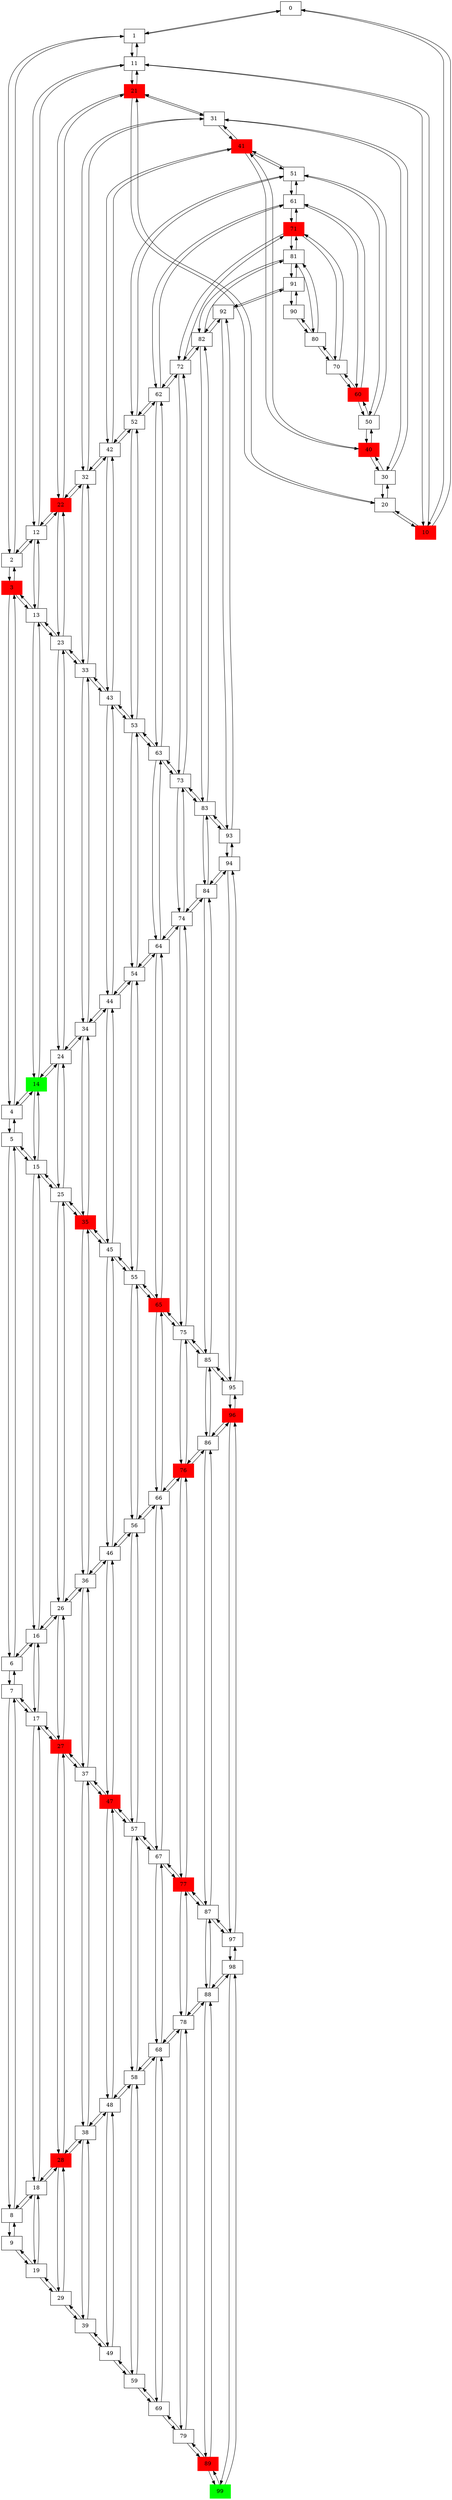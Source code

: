 
digraph G {
0[shape=box, pos="0,0!"]
1[shape=box, pos="0,1!"]
2[shape=box, pos="0,2!"]
3[shape=box,style=filled,color=red, pos="0,3!"]
4[shape=box, pos="0,4!"]
5[shape=box, pos="0,5!"]
6[shape=box, pos="0,6!"]
7[shape=box, pos="0,7!"]
8[shape=box, pos="0,8!"]
9[shape=box, pos="0,9!"]
10[shape=box,style=filled,color=red, pos="1,0!"]
11[shape=box, pos="1,1!"]
12[shape=box, pos="1,2!"]
13[shape=box, pos="1,3!"]
14[shape=box, pos="1,4!"]
15[shape=box, pos="1,5!"]
16[shape=box, pos="1,6!"]
17[shape=box, pos="1,7!"]
18[shape=box, pos="1,8!"]
19[shape=box, pos="1,9!"]
20[shape=box, pos="2,0!"]
21[shape=box,style=filled,color=red, pos="2,1!"]
22[shape=box,style=filled,color=red, pos="2,2!"]
23[shape=box, pos="2,3!"]
24[shape=box, pos="2,4!"]
25[shape=box, pos="2,5!"]
26[shape=box, pos="2,6!"]
27[shape=box,style=filled,color=red, pos="2,7!"]
28[shape=box,style=filled,color=red, pos="2,8!"]
29[shape=box, pos="2,9!"]
30[shape=box, pos="3,0!"]
31[shape=box, pos="3,1!"]
32[shape=box, pos="3,2!"]
33[shape=box, pos="3,3!"]
34[shape=box, pos="3,4!"]
35[shape=box,style=filled,color=red, pos="3,5!"]
36[shape=box, pos="3,6!"]
37[shape=box, pos="3,7!"]
38[shape=box, pos="3,8!"]
39[shape=box, pos="3,9!"]
40[shape=box,style=filled,color=red, pos="4,0!"]
41[shape=box,style=filled,color=red, pos="4,1!"]
42[shape=box, pos="4,2!"]
43[shape=box, pos="4,3!"]
44[shape=box, pos="4,4!"]
45[shape=box, pos="4,5!"]
46[shape=box, pos="4,6!"]
47[shape=box,style=filled,color=red, pos="4,7!"]
48[shape=box, pos="4,8!"]
49[shape=box, pos="4,9!"]
50[shape=box, pos="5,0!"]
51[shape=box, pos="5,1!"]
52[shape=box, pos="5,2!"]
53[shape=box, pos="5,3!"]
54[shape=box, pos="5,4!"]
55[shape=box, pos="5,5!"]
56[shape=box, pos="5,6!"]
57[shape=box, pos="5,7!"]
58[shape=box, pos="5,8!"]
59[shape=box, pos="5,9!"]
60[shape=box,style=filled,color=red, pos="6,0!"]
61[shape=box, pos="6,1!"]
62[shape=box, pos="6,2!"]
63[shape=box, pos="6,3!"]
64[shape=box, pos="6,4!"]
65[shape=box,style=filled,color=red, pos="6,5!"]
66[shape=box, pos="6,6!"]
67[shape=box, pos="6,7!"]
68[shape=box, pos="6,8!"]
69[shape=box, pos="6,9!"]
70[shape=box, pos="7,0!"]
71[shape=box,style=filled,color=red, pos="7,1!"]
72[shape=box, pos="7,2!"]
73[shape=box, pos="7,3!"]
74[shape=box, pos="7,4!"]
75[shape=box, pos="7,5!"]
76[shape=box,style=filled,color=red, pos="7,6!"]
77[shape=box,style=filled,color=red, pos="7,7!"]
78[shape=box, pos="7,8!"]
79[shape=box, pos="7,9!"]
80[shape=box, pos="8,0!"]
81[shape=box, pos="8,1!"]
82[shape=box, pos="8,2!"]
83[shape=box, pos="8,3!"]
84[shape=box, pos="8,4!"]
85[shape=box, pos="8,5!"]
86[shape=box, pos="8,6!"]
87[shape=box, pos="8,7!"]
88[shape=box, pos="8,8!"]
89[shape=box,style=filled,color=red, pos="8,9!"]
90[shape=box, pos="9,0!"]
91[shape=box, pos="9,1!"]
92[shape=box, pos="9,2!"]
93[shape=box, pos="9,3!"]
94[shape=box, pos="9,4!"]
95[shape=box, pos="9,5!"]
96[shape=box,style=filled,color=red, pos="9,6!"]
97[shape=box, pos="9,7!"]
98[shape=box, pos="9,8!"]
99[shape=box, pos="9,9!"]
14[style=filled,color=green]
99[style=filled,color=green]

0->10

0->1

1->0

1->11

1->2

2->1

2->12

2->3

3->2

3->13

3->4

4->3

4->14

4->5

5->4

5->15

5->6

6->5

6->16

6->7

7->6

7->17

7->8

8->7

8->18

8->9

9->8

9->19

10->0

10->20

10->11

11->1

11->10

11->21

11->12

12->2

12->11

12->22

12->13

13->3

13->12

13->23

13->14

14->4

14->13

14->24

14->15

15->5

15->14

15->25

15->16

16->6

16->15

16->26

16->17

17->7

17->16

17->27

17->18

18->8

18->17

18->28

18->19

19->9

19->18

19->29

20->10

20->30

20->21

21->11

21->20

21->31

21->22

22->12

22->21

22->32

22->23

23->13

23->22

23->33

23->24

24->14

24->23

24->34

24->25

25->15

25->24

25->35

25->26

26->16

26->25

26->36

26->27

27->17

27->26

27->37

27->28

28->18

28->27

28->38

28->29

29->19

29->28

29->39

30->20

30->40

30->31

31->21

31->30

31->41

31->32

32->22

32->31

32->42

32->33

33->23

33->32

33->43

33->34

34->24

34->33

34->44

34->35

35->25

35->34

35->45

35->36

36->26

36->35

36->46

36->37

37->27

37->36

37->47

37->38

38->28

38->37

38->48

38->39

39->29

39->38

39->49

40->30

40->50

40->41

41->31

41->40

41->51

41->42

42->32

42->41

42->52

42->43

43->33

43->42

43->53

43->44

44->34

44->43

44->54

44->45

45->35

45->44

45->55

45->46

46->36

46->45

46->56

46->47

47->37

47->46

47->57

47->48

48->38

48->47

48->58

48->49

49->39

49->48

49->59

50->40

50->60

50->51

51->41

51->50

51->61

51->52

52->42

52->51

52->62

52->53

53->43

53->52

53->63

53->54

54->44

54->53

54->64

54->55

55->45

55->54

55->65

55->56

56->46

56->55

56->66

56->57

57->47

57->56

57->67

57->58

58->48

58->57

58->68

58->59

59->49

59->58

59->69

60->50

60->70

60->61

61->51

61->60

61->71

61->62

62->52

62->61

62->72

62->63

63->53

63->62

63->73

63->64

64->54

64->63

64->74

64->65

65->55

65->64

65->75

65->66

66->56

66->65

66->76

66->67

67->57

67->66

67->77

67->68

68->58

68->67

68->78

68->69

69->59

69->68

69->79

70->60

70->80

70->71

71->61

71->70

71->81

71->72

72->62

72->71

72->82

72->73

73->63

73->72

73->83

73->74

74->64

74->73

74->84

74->75

75->65

75->74

75->85

75->76

76->66

76->75

76->86

76->77

77->67

77->76

77->87

77->78

78->68

78->77

78->88

78->79

79->69

79->78

79->89

80->70

80->90

80->81

81->71

81->80

81->91

81->82

82->72

82->81

82->92

82->83

83->73

83->82

83->93

83->84

84->74

84->83

84->94

84->85

85->75

85->84

85->95

85->86

86->76

86->85

86->96

86->87

87->77

87->86

87->97

87->88

88->78

88->87

88->98

88->89

89->79

89->88

89->99

90->80

90->91

91->81

91->90

91->92

92->82

92->91

92->93

93->83

93->92

93->94

94->84

94->93

94->95

95->85

95->94

95->96

96->86

96->95

96->97

97->87

97->96

97->98

98->88

98->97

98->99

99->89

99->98

}
